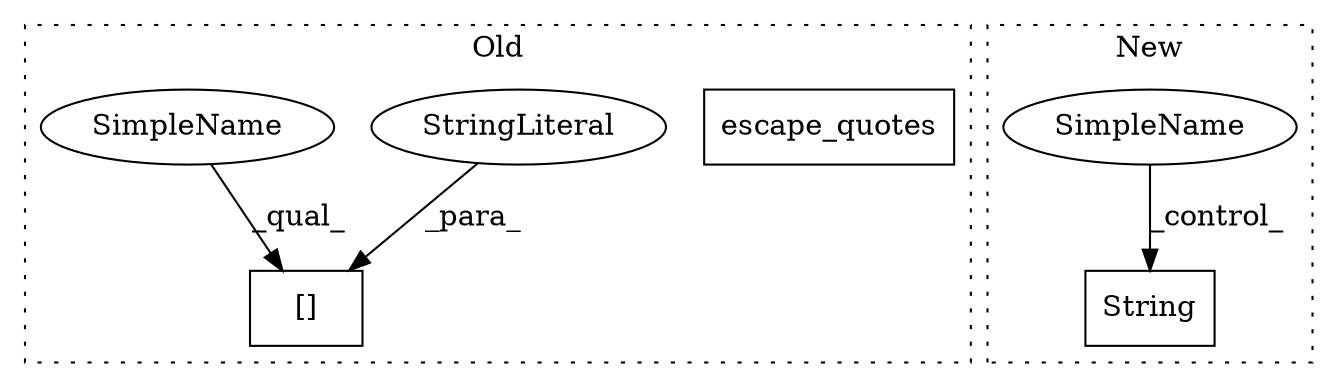 digraph G {
subgraph cluster0 {
1 [label="escape_quotes" a="32" s="5557,5592" l="14,1" shape="box"];
4 [label="[]" a="2" s="5578,5590" l="5,1" shape="box"];
5 [label="StringLiteral" a="45" s="5583" l="7" shape="ellipse"];
6 [label="SimpleName" a="42" s="5578" l="4" shape="ellipse"];
label = "Old";
style="dotted";
}
subgraph cluster1 {
2 [label="String" a="32" s="5664,5674" l="7,1" shape="box"];
3 [label="SimpleName" a="42" s="5479" l="9" shape="ellipse"];
label = "New";
style="dotted";
}
3 -> 2 [label="_control_"];
5 -> 4 [label="_para_"];
6 -> 4 [label="_qual_"];
}